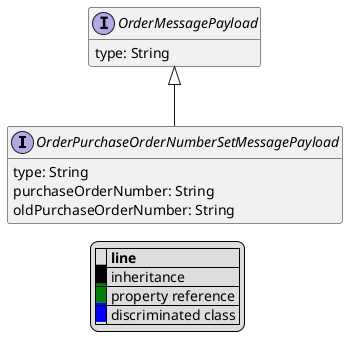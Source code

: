 @startuml

hide empty fields
hide empty methods
legend
|= |= line |
|<back:black>   </back>| inheritance |
|<back:green>   </back>| property reference |
|<back:blue>   </back>| discriminated class |
endlegend
interface OrderPurchaseOrderNumberSetMessagePayload [[OrderPurchaseOrderNumberSetMessagePayload.svg]] extends OrderMessagePayload {
    type: String
    purchaseOrderNumber: String
    oldPurchaseOrderNumber: String
}
interface OrderMessagePayload [[OrderMessagePayload.svg]]  {
    type: String
}





@enduml
